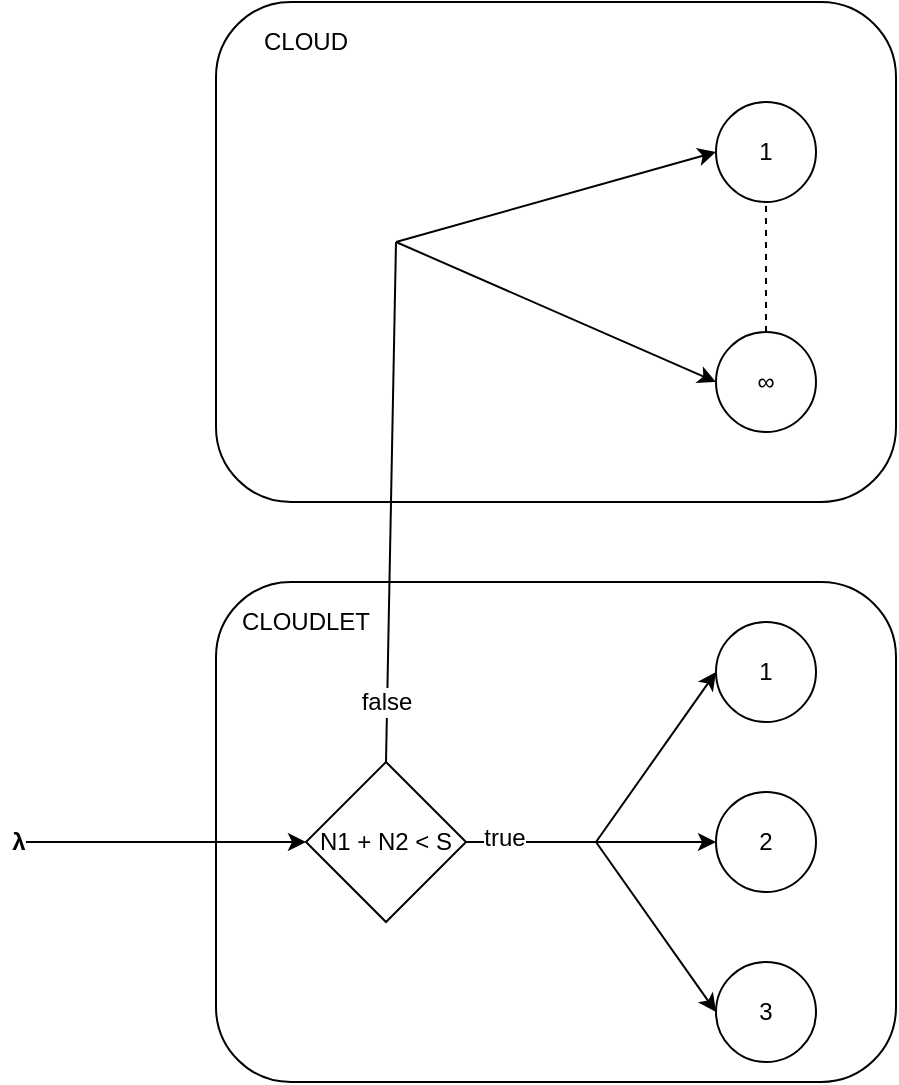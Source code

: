 <mxfile version="10.6.0" type="device"><diagram id="onCML5HNl6uLdXyLwKWv" name="Page-1"><mxGraphModel dx="797" dy="442" grid="1" gridSize="10" guides="1" tooltips="1" connect="1" arrows="1" fold="1" page="1" pageScale="1" pageWidth="850" pageHeight="1100" math="0" shadow="0"><root><mxCell id="0"/><mxCell id="1" parent="0"/><mxCell id="eFxLeewpCzwHKAkLoQYf-21" value="" style="rounded=1;whiteSpace=wrap;html=1;" vertex="1" parent="1"><mxGeometry x="360" y="40" width="340" height="250" as="geometry"/></mxCell><mxCell id="eFxLeewpCzwHKAkLoQYf-20" value="" style="rounded=1;whiteSpace=wrap;html=1;" vertex="1" parent="1"><mxGeometry x="360" y="330" width="340" height="250" as="geometry"/></mxCell><mxCell id="eFxLeewpCzwHKAkLoQYf-1" value="N1 + N2 &amp;lt; S" style="rhombus;whiteSpace=wrap;html=1;" vertex="1" parent="1"><mxGeometry x="405" y="420" width="80" height="80" as="geometry"/></mxCell><mxCell id="eFxLeewpCzwHKAkLoQYf-2" value="1" style="ellipse;whiteSpace=wrap;html=1;aspect=fixed;" vertex="1" parent="1"><mxGeometry x="610" y="350" width="50" height="50" as="geometry"/></mxCell><mxCell id="eFxLeewpCzwHKAkLoQYf-3" value="2" style="ellipse;whiteSpace=wrap;html=1;aspect=fixed;" vertex="1" parent="1"><mxGeometry x="610" y="435" width="50" height="50" as="geometry"/></mxCell><mxCell id="eFxLeewpCzwHKAkLoQYf-4" value="3" style="ellipse;whiteSpace=wrap;html=1;aspect=fixed;" vertex="1" parent="1"><mxGeometry x="610" y="520" width="50" height="50" as="geometry"/></mxCell><mxCell id="eFxLeewpCzwHKAkLoQYf-9" value="" style="endArrow=classic;html=1;entryX=0;entryY=0.5;entryDx=0;entryDy=0;" edge="1" parent="1" target="eFxLeewpCzwHKAkLoQYf-1"><mxGeometry width="50" height="50" relative="1" as="geometry"><mxPoint x="260" y="460" as="sourcePoint"/><mxPoint x="290" y="450" as="targetPoint"/></mxGeometry></mxCell><mxCell id="eFxLeewpCzwHKAkLoQYf-28" value="&lt;b&gt;&lt;span lang=&quot;el&quot; title=&quot;Greek language text&quot;&gt;λ&lt;/span&gt;&lt;/b&gt;" style="text;html=1;resizable=0;points=[];align=center;verticalAlign=middle;labelBackgroundColor=#ffffff;" vertex="1" connectable="0" parent="eFxLeewpCzwHKAkLoQYf-9"><mxGeometry x="-0.919" y="2" relative="1" as="geometry"><mxPoint x="-5.5" y="2" as="offset"/></mxGeometry></mxCell><mxCell id="eFxLeewpCzwHKAkLoQYf-10" value="1" style="ellipse;whiteSpace=wrap;html=1;aspect=fixed;" vertex="1" parent="1"><mxGeometry x="610" y="90" width="50" height="50" as="geometry"/></mxCell><mxCell id="eFxLeewpCzwHKAkLoQYf-11" value="&lt;span&gt;∞&lt;/span&gt;" style="ellipse;whiteSpace=wrap;html=1;aspect=fixed;" vertex="1" parent="1"><mxGeometry x="610" y="205" width="50" height="50" as="geometry"/></mxCell><mxCell id="eFxLeewpCzwHKAkLoQYf-12" value="" style="endArrow=none;dashed=1;html=1;entryX=0.5;entryY=1;entryDx=0;entryDy=0;exitX=0.5;exitY=0;exitDx=0;exitDy=0;" edge="1" parent="1" source="eFxLeewpCzwHKAkLoQYf-11" target="eFxLeewpCzwHKAkLoQYf-10"><mxGeometry width="50" height="50" relative="1" as="geometry"><mxPoint x="250" y="290" as="sourcePoint"/><mxPoint x="300" y="240" as="targetPoint"/></mxGeometry></mxCell><mxCell id="eFxLeewpCzwHKAkLoQYf-13" value="" style="endArrow=none;html=1;exitX=0.5;exitY=0;exitDx=0;exitDy=0;" edge="1" parent="1" source="eFxLeewpCzwHKAkLoQYf-1"><mxGeometry width="50" height="50" relative="1" as="geometry"><mxPoint x="340" y="230" as="sourcePoint"/><mxPoint x="450" y="160" as="targetPoint"/></mxGeometry></mxCell><mxCell id="eFxLeewpCzwHKAkLoQYf-26" value="false" style="text;html=1;resizable=0;points=[];align=center;verticalAlign=middle;labelBackgroundColor=#ffffff;" vertex="1" connectable="0" parent="eFxLeewpCzwHKAkLoQYf-13"><mxGeometry x="-0.767" y="1" relative="1" as="geometry"><mxPoint as="offset"/></mxGeometry></mxCell><mxCell id="eFxLeewpCzwHKAkLoQYf-14" value="" style="endArrow=classic;html=1;entryX=0;entryY=0.5;entryDx=0;entryDy=0;" edge="1" parent="1" target="eFxLeewpCzwHKAkLoQYf-11"><mxGeometry width="50" height="50" relative="1" as="geometry"><mxPoint x="450" y="160" as="sourcePoint"/><mxPoint x="180" y="250" as="targetPoint"/></mxGeometry></mxCell><mxCell id="eFxLeewpCzwHKAkLoQYf-15" value="" style="endArrow=classic;html=1;entryX=0;entryY=0.5;entryDx=0;entryDy=0;" edge="1" parent="1" target="eFxLeewpCzwHKAkLoQYf-10"><mxGeometry width="50" height="50" relative="1" as="geometry"><mxPoint x="450" y="160" as="sourcePoint"/><mxPoint x="60" y="320" as="targetPoint"/></mxGeometry></mxCell><mxCell id="eFxLeewpCzwHKAkLoQYf-16" value="" style="endArrow=none;html=1;exitX=1;exitY=0.5;exitDx=0;exitDy=0;" edge="1" parent="1" source="eFxLeewpCzwHKAkLoQYf-1"><mxGeometry width="50" height="50" relative="1" as="geometry"><mxPoint x="130" y="520" as="sourcePoint"/><mxPoint x="550" y="460" as="targetPoint"/></mxGeometry></mxCell><mxCell id="eFxLeewpCzwHKAkLoQYf-25" value="true" style="text;html=1;resizable=0;points=[];align=center;verticalAlign=middle;labelBackgroundColor=#ffffff;" vertex="1" connectable="0" parent="eFxLeewpCzwHKAkLoQYf-16"><mxGeometry x="-0.417" y="2" relative="1" as="geometry"><mxPoint as="offset"/></mxGeometry></mxCell><mxCell id="eFxLeewpCzwHKAkLoQYf-17" value="" style="endArrow=classic;html=1;entryX=0;entryY=0.5;entryDx=0;entryDy=0;" edge="1" parent="1" target="eFxLeewpCzwHKAkLoQYf-2"><mxGeometry width="50" height="50" relative="1" as="geometry"><mxPoint x="550" y="460" as="sourcePoint"/><mxPoint x="220" y="570" as="targetPoint"/></mxGeometry></mxCell><mxCell id="eFxLeewpCzwHKAkLoQYf-18" value="" style="endArrow=classic;html=1;entryX=0;entryY=0.5;entryDx=0;entryDy=0;" edge="1" parent="1" target="eFxLeewpCzwHKAkLoQYf-3"><mxGeometry width="50" height="50" relative="1" as="geometry"><mxPoint x="540" y="460" as="sourcePoint"/><mxPoint x="300" y="590" as="targetPoint"/></mxGeometry></mxCell><mxCell id="eFxLeewpCzwHKAkLoQYf-19" value="" style="endArrow=classic;html=1;entryX=0;entryY=0.5;entryDx=0;entryDy=0;" edge="1" parent="1" target="eFxLeewpCzwHKAkLoQYf-4"><mxGeometry width="50" height="50" relative="1" as="geometry"><mxPoint x="550" y="460" as="sourcePoint"/><mxPoint x="599.857" y="544.857" as="targetPoint"/></mxGeometry></mxCell><mxCell id="eFxLeewpCzwHKAkLoQYf-23" value="CLOUD" style="text;html=1;strokeColor=none;fillColor=none;align=center;verticalAlign=middle;whiteSpace=wrap;rounded=0;" vertex="1" parent="1"><mxGeometry x="385" y="50" width="40" height="20" as="geometry"/></mxCell><mxCell id="eFxLeewpCzwHKAkLoQYf-24" value="CLOUDLET" style="text;html=1;strokeColor=none;fillColor=none;align=center;verticalAlign=middle;whiteSpace=wrap;rounded=0;" vertex="1" parent="1"><mxGeometry x="384.5" y="340" width="40" height="20" as="geometry"/></mxCell></root></mxGraphModel></diagram></mxfile>